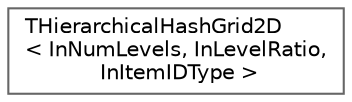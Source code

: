 digraph "Graphical Class Hierarchy"
{
 // INTERACTIVE_SVG=YES
 // LATEX_PDF_SIZE
  bgcolor="transparent";
  edge [fontname=Helvetica,fontsize=10,labelfontname=Helvetica,labelfontsize=10];
  node [fontname=Helvetica,fontsize=10,shape=box,height=0.2,width=0.4];
  rankdir="LR";
  Node0 [id="Node000000",label="THierarchicalHashGrid2D\l\< InNumLevels, InLevelRatio,\l InItemIDType \>",height=0.2,width=0.4,color="grey40", fillcolor="white", style="filled",URL="$df/dd8/classTHierarchicalHashGrid2D.html",tooltip="Hierarchical Hash Grid in 2D."];
}
